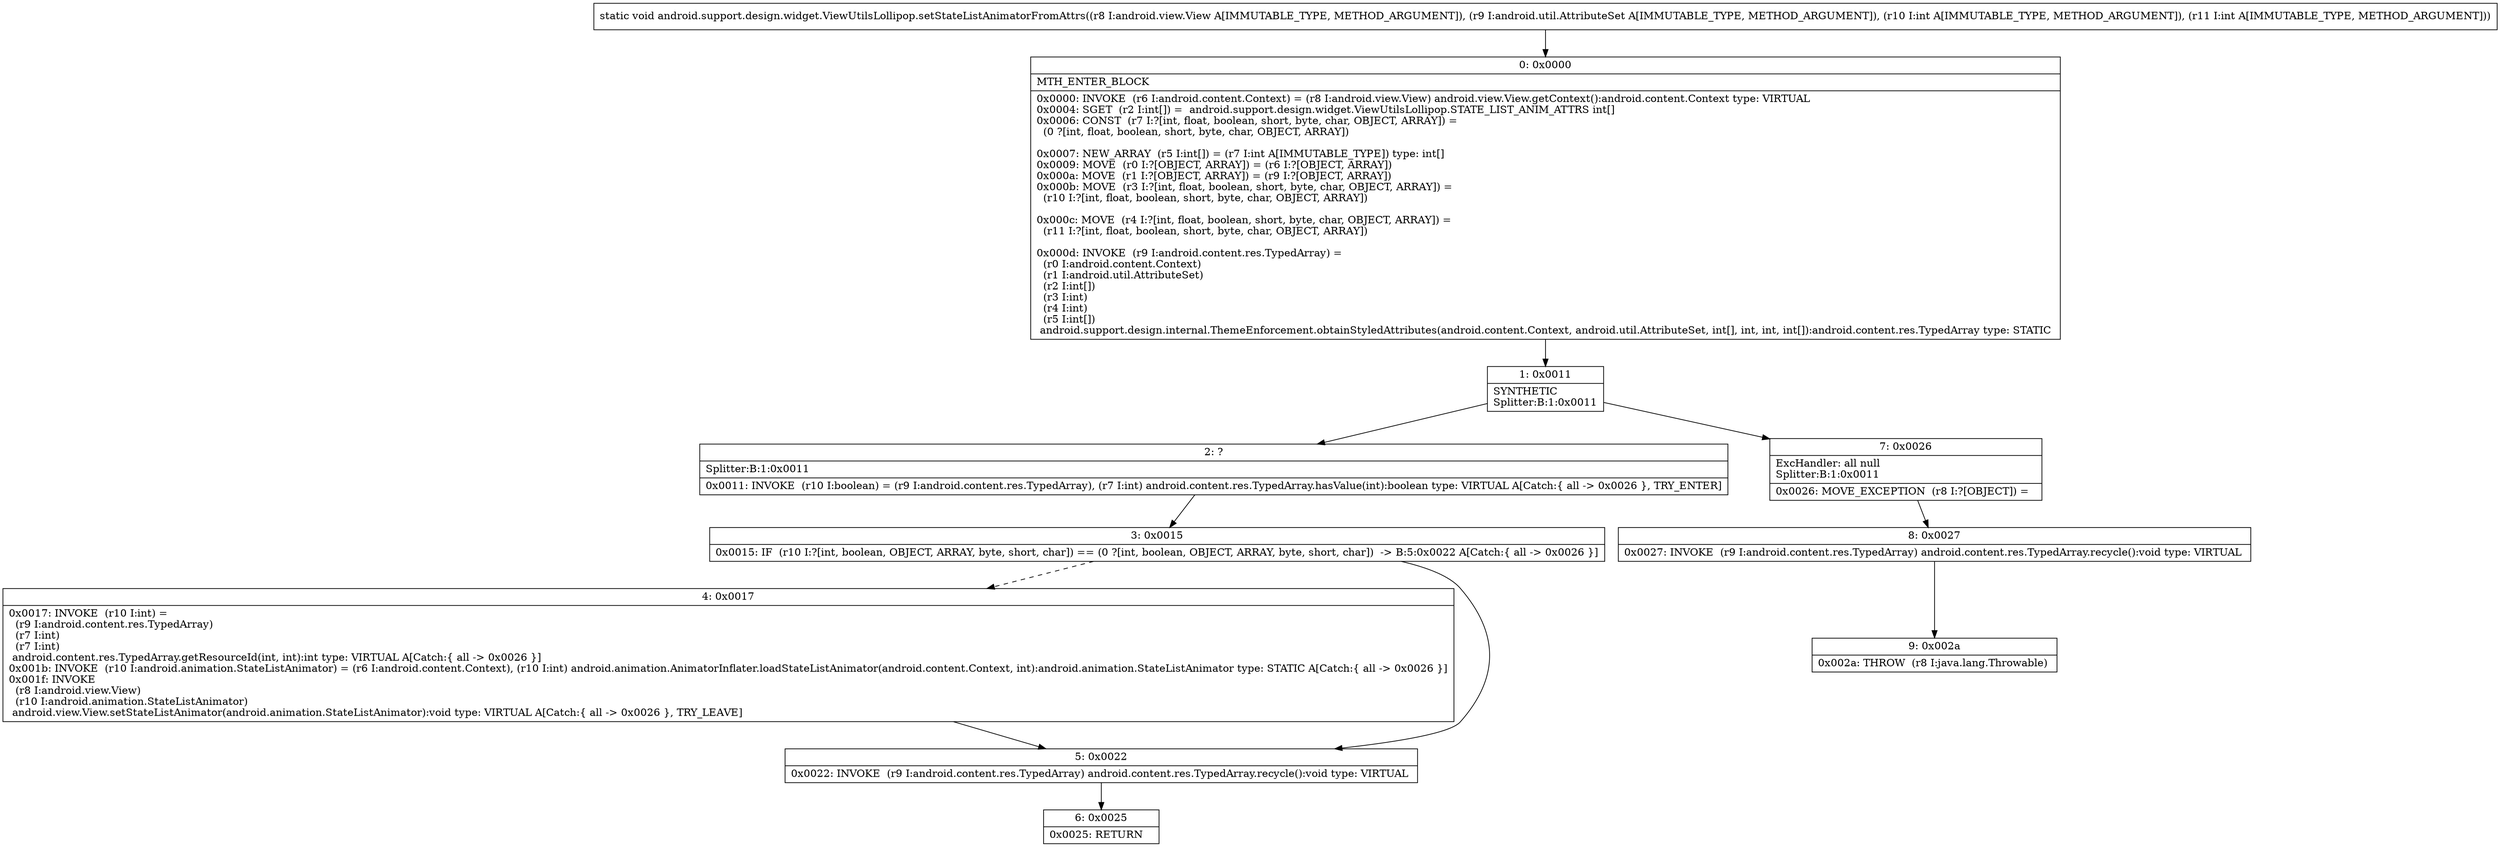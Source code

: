 digraph "CFG forandroid.support.design.widget.ViewUtilsLollipop.setStateListAnimatorFromAttrs(Landroid\/view\/View;Landroid\/util\/AttributeSet;II)V" {
Node_0 [shape=record,label="{0\:\ 0x0000|MTH_ENTER_BLOCK\l|0x0000: INVOKE  (r6 I:android.content.Context) = (r8 I:android.view.View) android.view.View.getContext():android.content.Context type: VIRTUAL \l0x0004: SGET  (r2 I:int[]) =  android.support.design.widget.ViewUtilsLollipop.STATE_LIST_ANIM_ATTRS int[] \l0x0006: CONST  (r7 I:?[int, float, boolean, short, byte, char, OBJECT, ARRAY]) = \l  (0 ?[int, float, boolean, short, byte, char, OBJECT, ARRAY])\l \l0x0007: NEW_ARRAY  (r5 I:int[]) = (r7 I:int A[IMMUTABLE_TYPE]) type: int[] \l0x0009: MOVE  (r0 I:?[OBJECT, ARRAY]) = (r6 I:?[OBJECT, ARRAY]) \l0x000a: MOVE  (r1 I:?[OBJECT, ARRAY]) = (r9 I:?[OBJECT, ARRAY]) \l0x000b: MOVE  (r3 I:?[int, float, boolean, short, byte, char, OBJECT, ARRAY]) = \l  (r10 I:?[int, float, boolean, short, byte, char, OBJECT, ARRAY])\l \l0x000c: MOVE  (r4 I:?[int, float, boolean, short, byte, char, OBJECT, ARRAY]) = \l  (r11 I:?[int, float, boolean, short, byte, char, OBJECT, ARRAY])\l \l0x000d: INVOKE  (r9 I:android.content.res.TypedArray) = \l  (r0 I:android.content.Context)\l  (r1 I:android.util.AttributeSet)\l  (r2 I:int[])\l  (r3 I:int)\l  (r4 I:int)\l  (r5 I:int[])\l android.support.design.internal.ThemeEnforcement.obtainStyledAttributes(android.content.Context, android.util.AttributeSet, int[], int, int, int[]):android.content.res.TypedArray type: STATIC \l}"];
Node_1 [shape=record,label="{1\:\ 0x0011|SYNTHETIC\lSplitter:B:1:0x0011\l}"];
Node_2 [shape=record,label="{2\:\ ?|Splitter:B:1:0x0011\l|0x0011: INVOKE  (r10 I:boolean) = (r9 I:android.content.res.TypedArray), (r7 I:int) android.content.res.TypedArray.hasValue(int):boolean type: VIRTUAL A[Catch:\{ all \-\> 0x0026 \}, TRY_ENTER]\l}"];
Node_3 [shape=record,label="{3\:\ 0x0015|0x0015: IF  (r10 I:?[int, boolean, OBJECT, ARRAY, byte, short, char]) == (0 ?[int, boolean, OBJECT, ARRAY, byte, short, char])  \-\> B:5:0x0022 A[Catch:\{ all \-\> 0x0026 \}]\l}"];
Node_4 [shape=record,label="{4\:\ 0x0017|0x0017: INVOKE  (r10 I:int) = \l  (r9 I:android.content.res.TypedArray)\l  (r7 I:int)\l  (r7 I:int)\l android.content.res.TypedArray.getResourceId(int, int):int type: VIRTUAL A[Catch:\{ all \-\> 0x0026 \}]\l0x001b: INVOKE  (r10 I:android.animation.StateListAnimator) = (r6 I:android.content.Context), (r10 I:int) android.animation.AnimatorInflater.loadStateListAnimator(android.content.Context, int):android.animation.StateListAnimator type: STATIC A[Catch:\{ all \-\> 0x0026 \}]\l0x001f: INVOKE  \l  (r8 I:android.view.View)\l  (r10 I:android.animation.StateListAnimator)\l android.view.View.setStateListAnimator(android.animation.StateListAnimator):void type: VIRTUAL A[Catch:\{ all \-\> 0x0026 \}, TRY_LEAVE]\l}"];
Node_5 [shape=record,label="{5\:\ 0x0022|0x0022: INVOKE  (r9 I:android.content.res.TypedArray) android.content.res.TypedArray.recycle():void type: VIRTUAL \l}"];
Node_6 [shape=record,label="{6\:\ 0x0025|0x0025: RETURN   \l}"];
Node_7 [shape=record,label="{7\:\ 0x0026|ExcHandler: all null\lSplitter:B:1:0x0011\l|0x0026: MOVE_EXCEPTION  (r8 I:?[OBJECT]) =  \l}"];
Node_8 [shape=record,label="{8\:\ 0x0027|0x0027: INVOKE  (r9 I:android.content.res.TypedArray) android.content.res.TypedArray.recycle():void type: VIRTUAL \l}"];
Node_9 [shape=record,label="{9\:\ 0x002a|0x002a: THROW  (r8 I:java.lang.Throwable) \l}"];
MethodNode[shape=record,label="{static void android.support.design.widget.ViewUtilsLollipop.setStateListAnimatorFromAttrs((r8 I:android.view.View A[IMMUTABLE_TYPE, METHOD_ARGUMENT]), (r9 I:android.util.AttributeSet A[IMMUTABLE_TYPE, METHOD_ARGUMENT]), (r10 I:int A[IMMUTABLE_TYPE, METHOD_ARGUMENT]), (r11 I:int A[IMMUTABLE_TYPE, METHOD_ARGUMENT])) }"];
MethodNode -> Node_0;
Node_0 -> Node_1;
Node_1 -> Node_2;
Node_1 -> Node_7;
Node_2 -> Node_3;
Node_3 -> Node_4[style=dashed];
Node_3 -> Node_5;
Node_4 -> Node_5;
Node_5 -> Node_6;
Node_7 -> Node_8;
Node_8 -> Node_9;
}


